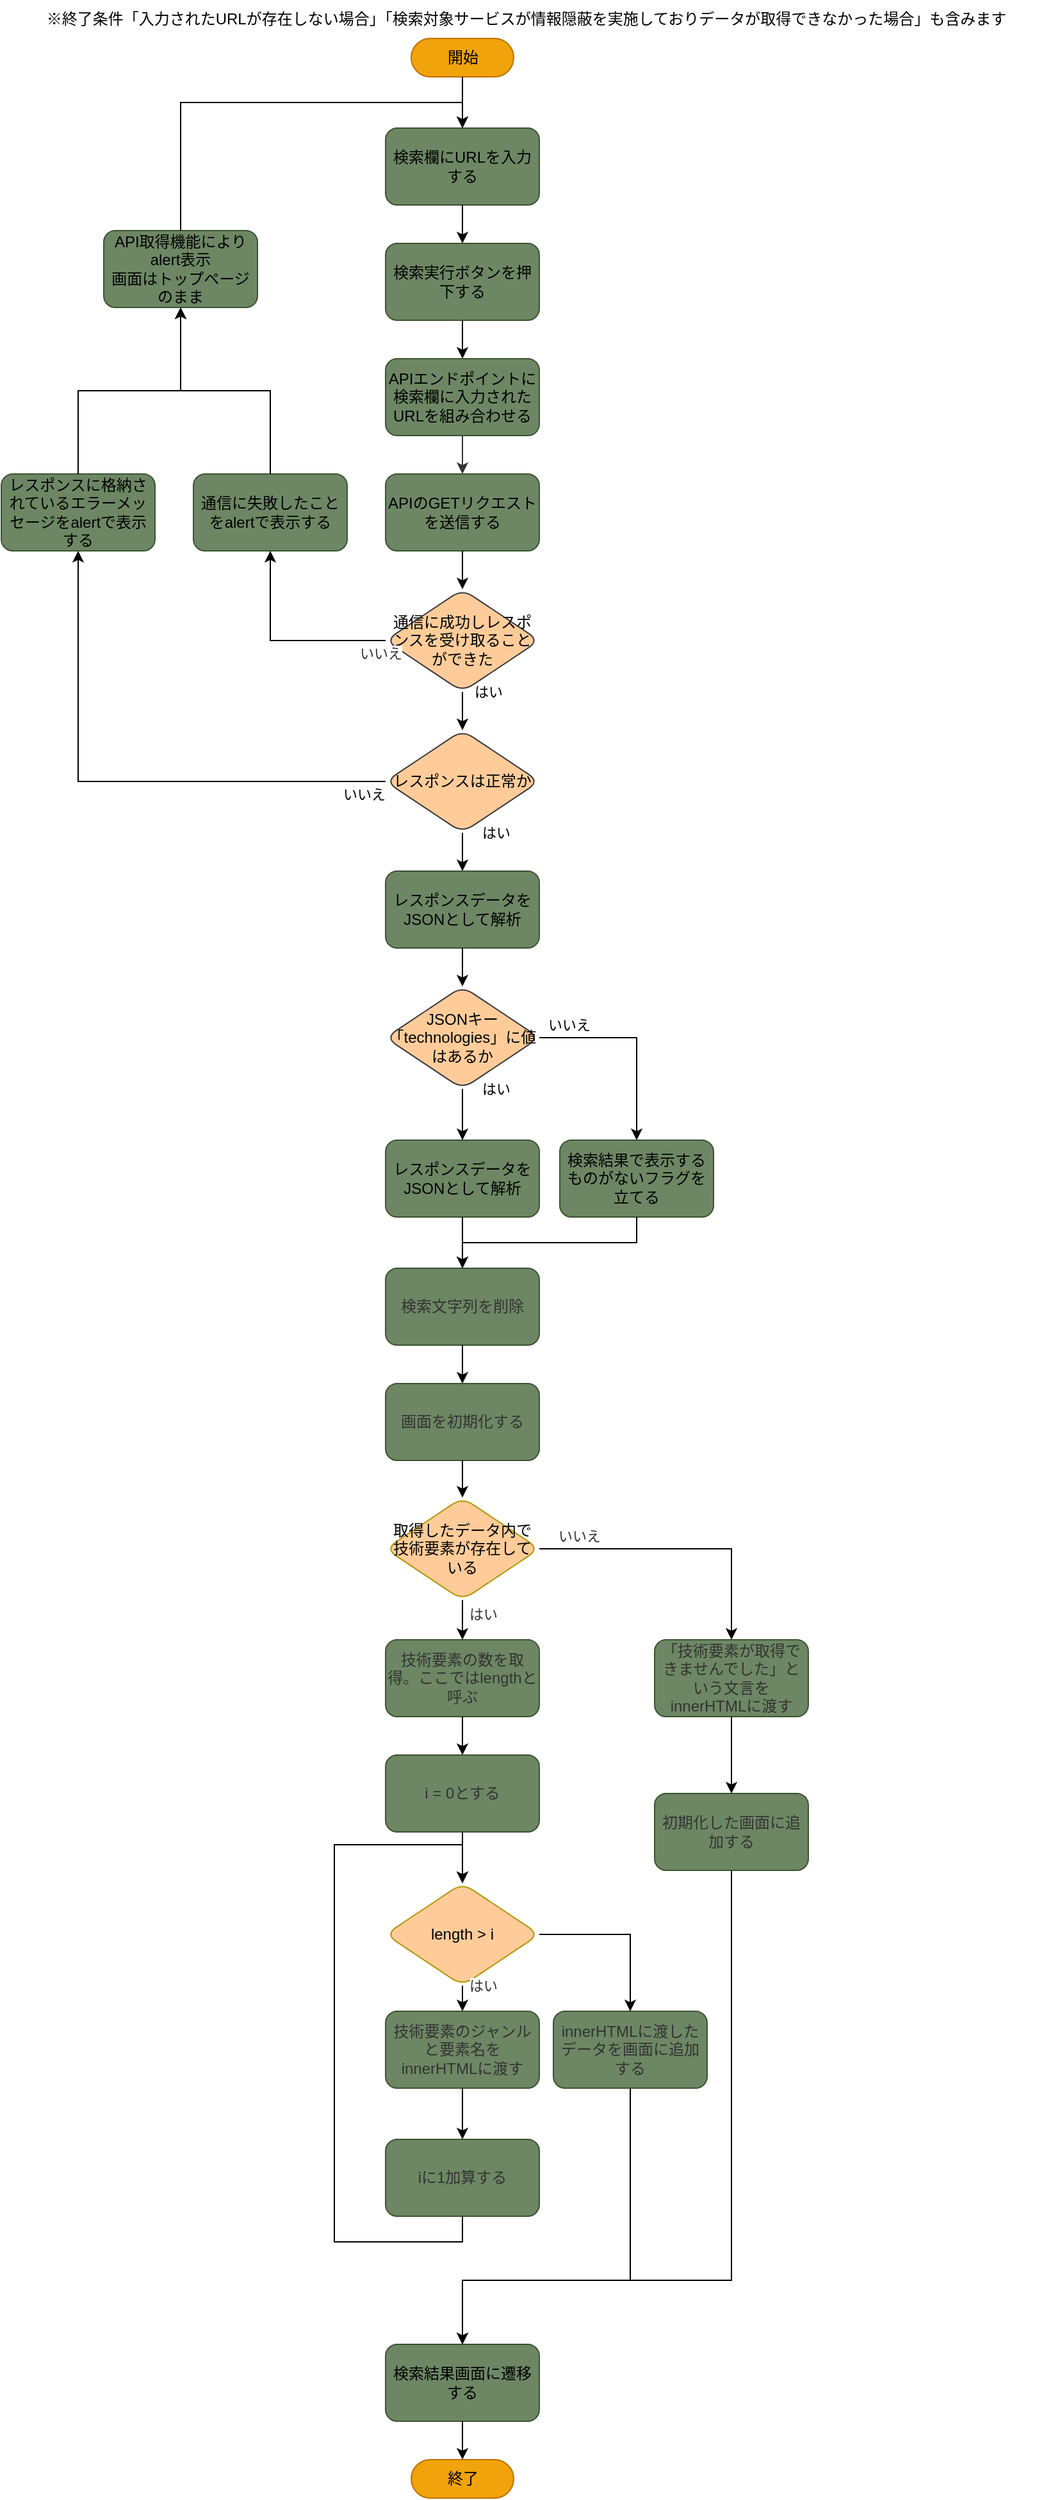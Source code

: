 <mxfile>
    <diagram id="6oZ9pzdxrpORshXH0a2x" name="トップページから検索結果画面への遷移">
        <mxGraphModel dx="800" dy="552" grid="1" gridSize="10" guides="1" tooltips="1" connect="1" arrows="1" fold="1" page="1" pageScale="1" pageWidth="827" pageHeight="1169" math="0" shadow="0">
            <root>
                <mxCell id="0"/>
                <mxCell id="1" parent="0"/>
                <mxCell id="2" value="開始" style="html=1;dashed=0;whitespace=wrap;shape=mxgraph.dfd.start;fillColor=#f0a30a;strokeColor=#BD7000;fontColor=#000000;" parent="1" vertex="1">
                    <mxGeometry x="320" y="30" width="80" height="30" as="geometry"/>
                </mxCell>
                <mxCell id="3" value="" style="endArrow=classic;html=1;exitX=0.5;exitY=0.5;exitDx=0;exitDy=15;exitPerimeter=0;entryX=0.5;entryY=0;entryDx=0;entryDy=0;" parent="1" source="2" target="4" edge="1">
                    <mxGeometry width="50" height="50" relative="1" as="geometry">
                        <mxPoint x="380" y="110" as="sourcePoint"/>
                        <mxPoint x="360" y="90" as="targetPoint"/>
                    </mxGeometry>
                </mxCell>
                <mxCell id="4" value="検索欄にURLを入力する" style="rounded=1;whiteSpace=wrap;html=1;fillColor=#6d8764;strokeColor=#3A5431;fontColor=#000000;" parent="1" vertex="1">
                    <mxGeometry x="300" y="100" width="120" height="60" as="geometry"/>
                </mxCell>
                <mxCell id="5" value="検索実行ボタンを押下する" style="rounded=1;whiteSpace=wrap;html=1;fillColor=#6d8764;strokeColor=#3A5431;fontColor=#000000;" parent="1" vertex="1">
                    <mxGeometry x="300" y="190" width="120" height="60" as="geometry"/>
                </mxCell>
                <mxCell id="6" value="" style="endArrow=classic;html=1;fontColor=#000000;exitX=0.5;exitY=1;exitDx=0;exitDy=0;entryX=0.5;entryY=0;entryDx=0;entryDy=0;" parent="1" source="4" target="5" edge="1">
                    <mxGeometry width="50" height="50" relative="1" as="geometry">
                        <mxPoint x="380" y="210" as="sourcePoint"/>
                        <mxPoint x="430" y="160" as="targetPoint"/>
                    </mxGeometry>
                </mxCell>
                <mxCell id="7" value="検索結果画面に遷移する" style="rounded=1;whiteSpace=wrap;html=1;fillColor=#6d8764;strokeColor=#3A5431;fontColor=#000000;" parent="1" vertex="1">
                    <mxGeometry x="300" y="1830" width="120" height="60" as="geometry"/>
                </mxCell>
                <mxCell id="8" value="" style="endArrow=classic;html=1;fontColor=#000000;exitX=0.5;exitY=1;exitDx=0;exitDy=0;entryX=0.5;entryY=0;entryDx=0;entryDy=0;" parent="1" source="5" edge="1">
                    <mxGeometry width="50" height="50" relative="1" as="geometry">
                        <mxPoint x="270" y="280" as="sourcePoint"/>
                        <mxPoint x="360" y="280" as="targetPoint"/>
                    </mxGeometry>
                </mxCell>
                <mxCell id="9" value="終了" style="html=1;dashed=0;whitespace=wrap;shape=mxgraph.dfd.start;fillColor=#f0a30a;strokeColor=#BD7000;fontColor=#000000;" parent="1" vertex="1">
                    <mxGeometry x="320" y="1920" width="80" height="30" as="geometry"/>
                </mxCell>
                <mxCell id="10" value="" style="endArrow=classic;html=1;fontColor=#000000;exitX=0.5;exitY=1;exitDx=0;exitDy=0;entryX=0.5;entryY=0.5;entryDx=0;entryDy=-15;entryPerimeter=0;" parent="1" source="7" target="9" edge="1">
                    <mxGeometry width="50" height="50" relative="1" as="geometry">
                        <mxPoint x="444" y="1970" as="sourcePoint"/>
                        <mxPoint x="494" y="1920" as="targetPoint"/>
                    </mxGeometry>
                </mxCell>
                <mxCell id="QjrN7xGTKkNubu_U4gSk-11" value="API取得機能によりalert表示&lt;br&gt;画面はトップページのまま" style="rounded=1;whiteSpace=wrap;html=1;fillColor=#6d8764;strokeColor=#3A5431;fontColor=#000000;" parent="1" vertex="1">
                    <mxGeometry x="80" y="180" width="120" height="60" as="geometry"/>
                </mxCell>
                <mxCell id="QjrN7xGTKkNubu_U4gSk-12" value="" style="endArrow=classic;html=1;rounded=0;fontColor=#333333;exitX=0.5;exitY=0;exitDx=0;exitDy=0;entryX=0.5;entryY=0;entryDx=0;entryDy=0;edgeStyle=orthogonalEdgeStyle;" parent="1" source="QjrN7xGTKkNubu_U4gSk-11" target="4" edge="1">
                    <mxGeometry width="50" height="50" relative="1" as="geometry">
                        <mxPoint x="390" y="290" as="sourcePoint"/>
                        <mxPoint x="440" y="240" as="targetPoint"/>
                        <Array as="points">
                            <mxPoint x="140" y="80"/>
                            <mxPoint x="360" y="80"/>
                        </Array>
                    </mxGeometry>
                </mxCell>
                <mxCell id="bl7FOLCAKETJyRzJLyq2-12" value="APIエンドポイントに検索欄に入力されたURLを組み合わせる" style="rounded=1;whiteSpace=wrap;html=1;labelBackgroundColor=none;fontColor=#000000;fillColor=#6d8764;strokeColor=#3A5431;" vertex="1" parent="1">
                    <mxGeometry x="300" y="280" width="120" height="60" as="geometry"/>
                </mxCell>
                <mxCell id="bl7FOLCAKETJyRzJLyq2-14" value="レスポンスは正常か" style="rhombus;whiteSpace=wrap;html=1;labelBackgroundColor=none;fillColor=#ffcc99;strokeColor=#36393d;rounded=1;" vertex="1" parent="1">
                    <mxGeometry x="300" y="570" width="120" height="80" as="geometry"/>
                </mxCell>
                <mxCell id="bl7FOLCAKETJyRzJLyq2-15" value="APIのGETリクエストを送信する" style="rounded=1;whiteSpace=wrap;html=1;labelBackgroundColor=none;fontColor=#000000;fillColor=#6d8764;strokeColor=#3A5431;" vertex="1" parent="1">
                    <mxGeometry x="300" y="370" width="120" height="60" as="geometry"/>
                </mxCell>
                <mxCell id="bl7FOLCAKETJyRzJLyq2-16" value="" style="endArrow=classic;html=1;strokeColor=#333333;fontColor=#000000;exitX=0.5;exitY=1;exitDx=0;exitDy=0;" edge="1" parent="1" source="bl7FOLCAKETJyRzJLyq2-12" target="bl7FOLCAKETJyRzJLyq2-15">
                    <mxGeometry width="50" height="50" relative="1" as="geometry">
                        <mxPoint x="346" y="380" as="sourcePoint"/>
                        <mxPoint x="396" y="330" as="targetPoint"/>
                    </mxGeometry>
                </mxCell>
                <mxCell id="bl7FOLCAKETJyRzJLyq2-17" value="" style="endArrow=classic;html=1;exitX=0.5;exitY=1;exitDx=0;exitDy=0;entryX=0.5;entryY=0;entryDx=0;entryDy=0;" edge="1" parent="1" source="bl7FOLCAKETJyRzJLyq2-15" target="bl7FOLCAKETJyRzJLyq2-33">
                    <mxGeometry width="50" height="50" relative="1" as="geometry">
                        <mxPoint x="336" y="530" as="sourcePoint"/>
                        <mxPoint x="360" y="460" as="targetPoint"/>
                    </mxGeometry>
                </mxCell>
                <mxCell id="bl7FOLCAKETJyRzJLyq2-18" value="はい" style="endArrow=classic;html=1;entryX=0.5;entryY=0;entryDx=0;entryDy=0;exitX=0.5;exitY=1;exitDx=0;exitDy=0;" edge="1" parent="1" source="bl7FOLCAKETJyRzJLyq2-33" target="bl7FOLCAKETJyRzJLyq2-14">
                    <mxGeometry x="-1" y="20" width="50" height="50" relative="1" as="geometry">
                        <mxPoint x="360" y="580" as="sourcePoint"/>
                        <mxPoint x="386" y="540" as="targetPoint"/>
                        <mxPoint as="offset"/>
                    </mxGeometry>
                </mxCell>
                <mxCell id="bl7FOLCAKETJyRzJLyq2-21" value="いいえ" style="endArrow=classic;html=1;entryX=0.5;entryY=1;entryDx=0;entryDy=0;edgeStyle=orthogonalEdgeStyle;rounded=0;exitX=0;exitY=0.5;exitDx=0;exitDy=0;" edge="1" parent="1" source="bl7FOLCAKETJyRzJLyq2-14" target="bl7FOLCAKETJyRzJLyq2-22">
                    <mxGeometry x="-0.919" y="10" width="50" height="50" relative="1" as="geometry">
                        <mxPoint x="440" y="620" as="sourcePoint"/>
                        <mxPoint x="386" y="510" as="targetPoint"/>
                        <mxPoint as="offset"/>
                        <Array as="points">
                            <mxPoint x="60" y="610"/>
                        </Array>
                    </mxGeometry>
                </mxCell>
                <mxCell id="bl7FOLCAKETJyRzJLyq2-22" value="レスポンスに格納されているエラーメッセージをalertで表示する" style="rounded=1;whiteSpace=wrap;html=1;labelBackgroundColor=none;fontColor=#000000;fillColor=#6d8764;strokeColor=#3A5431;" vertex="1" parent="1">
                    <mxGeometry y="370" width="120" height="60" as="geometry"/>
                </mxCell>
                <mxCell id="bl7FOLCAKETJyRzJLyq2-24" value="はい" style="endArrow=classic;html=1;rounded=0;exitX=0.5;exitY=1;exitDx=0;exitDy=0;entryX=0.5;entryY=0;entryDx=0;entryDy=0;" edge="1" parent="1" source="bl7FOLCAKETJyRzJLyq2-14" target="bl7FOLCAKETJyRzJLyq2-25">
                    <mxGeometry x="-1" y="26" width="50" height="50" relative="1" as="geometry">
                        <mxPoint x="336" y="860" as="sourcePoint"/>
                        <mxPoint x="360" y="680" as="targetPoint"/>
                        <mxPoint as="offset"/>
                    </mxGeometry>
                </mxCell>
                <mxCell id="bl7FOLCAKETJyRzJLyq2-25" value="レスポンスデータをJSONとして解析" style="rounded=1;whiteSpace=wrap;html=1;labelBackgroundColor=none;fontColor=#000000;fillColor=#6d8764;strokeColor=#3A5431;" vertex="1" parent="1">
                    <mxGeometry x="300" y="680" width="120" height="60" as="geometry"/>
                </mxCell>
                <mxCell id="bl7FOLCAKETJyRzJLyq2-26" value="JSONキー「technologies」に値はあるか" style="rhombus;whiteSpace=wrap;html=1;labelBackgroundColor=none;fillColor=#ffcc99;strokeColor=#36393d;rounded=1;" vertex="1" parent="1">
                    <mxGeometry x="300" y="770" width="120" height="80" as="geometry"/>
                </mxCell>
                <mxCell id="bl7FOLCAKETJyRzJLyq2-27" value="" style="endArrow=classic;html=1;rounded=0;exitX=0.5;exitY=1;exitDx=0;exitDy=0;entryX=0.5;entryY=0;entryDx=0;entryDy=0;" edge="1" parent="1" source="bl7FOLCAKETJyRzJLyq2-25" target="bl7FOLCAKETJyRzJLyq2-26">
                    <mxGeometry width="50" height="50" relative="1" as="geometry">
                        <mxPoint x="336" y="840" as="sourcePoint"/>
                        <mxPoint x="386" y="790" as="targetPoint"/>
                    </mxGeometry>
                </mxCell>
                <mxCell id="bl7FOLCAKETJyRzJLyq2-28" value="レスポンスデータをJSONとして解析" style="rounded=1;whiteSpace=wrap;html=1;labelBackgroundColor=none;fontColor=#000000;fillColor=#6d8764;strokeColor=#3A5431;" vertex="1" parent="1">
                    <mxGeometry x="300" y="890" width="120" height="60" as="geometry"/>
                </mxCell>
                <mxCell id="bl7FOLCAKETJyRzJLyq2-29" value="はい" style="endArrow=classic;html=1;rounded=0;exitX=0.5;exitY=1;exitDx=0;exitDy=0;" edge="1" parent="1" source="bl7FOLCAKETJyRzJLyq2-26" target="bl7FOLCAKETJyRzJLyq2-28">
                    <mxGeometry x="-1" y="26" width="50" height="50" relative="1" as="geometry">
                        <mxPoint x="336" y="840" as="sourcePoint"/>
                        <mxPoint x="386" y="790" as="targetPoint"/>
                        <mxPoint as="offset"/>
                    </mxGeometry>
                </mxCell>
                <mxCell id="bl7FOLCAKETJyRzJLyq2-30" value="検索結果で表示するものがないフラグを立てる" style="rounded=1;whiteSpace=wrap;html=1;labelBackgroundColor=none;fontColor=#000000;fillColor=#6d8764;strokeColor=#3A5431;" vertex="1" parent="1">
                    <mxGeometry x="436" y="890" width="120" height="60" as="geometry"/>
                </mxCell>
                <mxCell id="bl7FOLCAKETJyRzJLyq2-31" value="いいえ" style="endArrow=classic;html=1;rounded=0;exitX=1;exitY=0.5;exitDx=0;exitDy=0;entryX=0.5;entryY=0;entryDx=0;entryDy=0;edgeStyle=orthogonalEdgeStyle;" edge="1" parent="1" source="bl7FOLCAKETJyRzJLyq2-26" target="bl7FOLCAKETJyRzJLyq2-30">
                    <mxGeometry x="-0.705" y="10" width="50" height="50" relative="1" as="geometry">
                        <mxPoint x="336" y="830" as="sourcePoint"/>
                        <mxPoint x="386" y="780" as="targetPoint"/>
                        <mxPoint as="offset"/>
                    </mxGeometry>
                </mxCell>
                <mxCell id="bl7FOLCAKETJyRzJLyq2-33" value="通信に成功しレスポンスを受け取ることができた" style="rhombus;whiteSpace=wrap;html=1;labelBackgroundColor=none;fillColor=#ffcc99;strokeColor=#36393d;rounded=1;" vertex="1" parent="1">
                    <mxGeometry x="300" y="460" width="120" height="80" as="geometry"/>
                </mxCell>
                <mxCell id="bl7FOLCAKETJyRzJLyq2-34" value="通信に失敗したことをalertで表示する" style="rounded=1;whiteSpace=wrap;html=1;labelBackgroundColor=none;fontColor=#000000;fillColor=#6d8764;strokeColor=#3A5431;" vertex="1" parent="1">
                    <mxGeometry x="150" y="370" width="120" height="60" as="geometry"/>
                </mxCell>
                <mxCell id="bl7FOLCAKETJyRzJLyq2-35" value="いいえ" style="endArrow=classic;html=1;rounded=0;fontColor=#333333;exitX=0;exitY=0.5;exitDx=0;exitDy=0;entryX=0.5;entryY=1;entryDx=0;entryDy=0;edgeStyle=orthogonalEdgeStyle;" edge="1" parent="1" source="bl7FOLCAKETJyRzJLyq2-33" target="bl7FOLCAKETJyRzJLyq2-34">
                    <mxGeometry x="-0.947" y="10" width="50" height="50" relative="1" as="geometry">
                        <mxPoint x="1040" y="670" as="sourcePoint"/>
                        <mxPoint x="1090" y="620" as="targetPoint"/>
                        <mxPoint as="offset"/>
                    </mxGeometry>
                </mxCell>
                <mxCell id="aM-eDCjWVoUFMHNncY0Y-11" value="検索文字列を削除" style="rounded=1;whiteSpace=wrap;html=1;labelBackgroundColor=none;fillColor=#6d8764;fontColor=#333333;strokeColor=#3A5431;" vertex="1" parent="1">
                    <mxGeometry x="300" y="990" width="120" height="60" as="geometry"/>
                </mxCell>
                <mxCell id="aM-eDCjWVoUFMHNncY0Y-14" value="画面を初期化する" style="rounded=1;whiteSpace=wrap;html=1;labelBackgroundColor=none;fillColor=#6d8764;fontColor=#333333;strokeColor=#3A5431;" vertex="1" parent="1">
                    <mxGeometry x="300" y="1080" width="120" height="60" as="geometry"/>
                </mxCell>
                <mxCell id="aM-eDCjWVoUFMHNncY0Y-15" value="&lt;span style=&quot;color: rgb(0, 0, 0); background-color: rgb(255, 255, 255);&quot;&gt;※終了条件「入力されたURLが存在しない場合」&lt;/span&gt;&lt;span style=&quot;color: rgb(0, 0, 0); background-color: rgb(255, 255, 255);&quot;&gt;「検索対象サービスが情報隠蔽を実施しておりデータが取得できなかった場合」も含みます&lt;/span&gt;" style="text;html=1;strokeColor=none;fillColor=none;align=center;verticalAlign=middle;whiteSpace=wrap;rounded=0;labelBackgroundColor=none;fontColor=#333333;" vertex="1" parent="1">
                    <mxGeometry width="820" height="30" as="geometry"/>
                </mxCell>
                <mxCell id="aM-eDCjWVoUFMHNncY0Y-16" value="" style="endArrow=classic;html=1;rounded=0;fontColor=#333333;exitX=0.5;exitY=1;exitDx=0;exitDy=0;entryX=0.5;entryY=0;entryDx=0;entryDy=0;" edge="1" parent="1" source="aM-eDCjWVoUFMHNncY0Y-11" target="aM-eDCjWVoUFMHNncY0Y-14">
                    <mxGeometry width="50" height="50" relative="1" as="geometry">
                        <mxPoint x="340" y="1110" as="sourcePoint"/>
                        <mxPoint x="390" y="1060" as="targetPoint"/>
                    </mxGeometry>
                </mxCell>
                <mxCell id="aM-eDCjWVoUFMHNncY0Y-17" value="取得したデータ内で技術要素が存在している" style="rhombus;whiteSpace=wrap;html=1;labelBackgroundColor=none;fontColor=#000000;rounded=1;fillColor=#FFCC99;strokeColor=#B09500;" vertex="1" parent="1">
                    <mxGeometry x="300" y="1169" width="120" height="80" as="geometry"/>
                </mxCell>
                <mxCell id="aM-eDCjWVoUFMHNncY0Y-18" value="" style="endArrow=classic;html=1;rounded=0;fontColor=#333333;exitX=0.5;exitY=1;exitDx=0;exitDy=0;entryX=0.5;entryY=0;entryDx=0;entryDy=0;" edge="1" parent="1" source="aM-eDCjWVoUFMHNncY0Y-14" target="aM-eDCjWVoUFMHNncY0Y-17">
                    <mxGeometry width="50" height="50" relative="1" as="geometry">
                        <mxPoint x="290" y="1170" as="sourcePoint"/>
                        <mxPoint x="390" y="1160" as="targetPoint"/>
                    </mxGeometry>
                </mxCell>
                <mxCell id="aM-eDCjWVoUFMHNncY0Y-19" value="技術要素の数を取得。ここではlengthと呼ぶ" style="rounded=1;whiteSpace=wrap;html=1;labelBackgroundColor=none;fillColor=#6d8764;fontColor=#333333;strokeColor=#3A5431;" vertex="1" parent="1">
                    <mxGeometry x="300" y="1280" width="120" height="60" as="geometry"/>
                </mxCell>
                <mxCell id="aM-eDCjWVoUFMHNncY0Y-20" value="「技術要素が取得できませんでした」という文言をinnerHTMLに渡す" style="rounded=1;whiteSpace=wrap;html=1;labelBackgroundColor=none;fillColor=#6d8764;fontColor=#333333;strokeColor=#3A5431;" vertex="1" parent="1">
                    <mxGeometry x="510" y="1280" width="120" height="60" as="geometry"/>
                </mxCell>
                <mxCell id="aM-eDCjWVoUFMHNncY0Y-21" value="いいえ" style="endArrow=classic;html=1;rounded=0;fontColor=#333333;exitX=1;exitY=0.5;exitDx=0;exitDy=0;entryX=0.5;entryY=0;entryDx=0;entryDy=0;edgeStyle=orthogonalEdgeStyle;" edge="1" parent="1" source="aM-eDCjWVoUFMHNncY0Y-17" target="aM-eDCjWVoUFMHNncY0Y-20">
                    <mxGeometry x="-0.72" y="10" width="50" height="50" relative="1" as="geometry">
                        <mxPoint x="340" y="1170" as="sourcePoint"/>
                        <mxPoint x="390" y="1120" as="targetPoint"/>
                        <mxPoint as="offset"/>
                    </mxGeometry>
                </mxCell>
                <mxCell id="aM-eDCjWVoUFMHNncY0Y-22" value="はい" style="endArrow=classic;html=1;rounded=0;fontColor=#333333;entryX=0.5;entryY=0;entryDx=0;entryDy=0;" edge="1" parent="1" source="aM-eDCjWVoUFMHNncY0Y-17" target="aM-eDCjWVoUFMHNncY0Y-19">
                    <mxGeometry x="-0.333" y="16" width="50" height="50" relative="1" as="geometry">
                        <mxPoint x="340" y="1170" as="sourcePoint"/>
                        <mxPoint x="390" y="1120" as="targetPoint"/>
                        <mxPoint as="offset"/>
                    </mxGeometry>
                </mxCell>
                <mxCell id="aM-eDCjWVoUFMHNncY0Y-23" value="length &amp;gt; i" style="rhombus;whiteSpace=wrap;html=1;labelBackgroundColor=none;fontColor=#000000;rounded=1;fillColor=#FFCC99;strokeColor=#B09500;" vertex="1" parent="1">
                    <mxGeometry x="300" y="1470" width="120" height="80" as="geometry"/>
                </mxCell>
                <mxCell id="aM-eDCjWVoUFMHNncY0Y-24" value="" style="endArrow=classic;html=1;rounded=0;fontColor=#333333;exitX=0.5;exitY=1;exitDx=0;exitDy=0;entryX=0.5;entryY=0;entryDx=0;entryDy=0;" edge="1" parent="1" source="aM-eDCjWVoUFMHNncY0Y-19" target="aM-eDCjWVoUFMHNncY0Y-27">
                    <mxGeometry width="50" height="50" relative="1" as="geometry">
                        <mxPoint x="410" y="1450" as="sourcePoint"/>
                        <mxPoint x="364" y="1380" as="targetPoint"/>
                    </mxGeometry>
                </mxCell>
                <mxCell id="aM-eDCjWVoUFMHNncY0Y-25" value="技術要素のジャンルと要素名をinnerHTMLに渡す" style="rounded=1;whiteSpace=wrap;html=1;labelBackgroundColor=none;fillColor=#6d8764;fontColor=#333333;strokeColor=#3A5431;" vertex="1" parent="1">
                    <mxGeometry x="300" y="1570" width="120" height="60" as="geometry"/>
                </mxCell>
                <mxCell id="aM-eDCjWVoUFMHNncY0Y-26" value="はい" style="endArrow=classic;html=1;rounded=0;fontColor=#333333;exitX=0.5;exitY=1;exitDx=0;exitDy=0;entryX=0.5;entryY=0;entryDx=0;entryDy=0;" edge="1" parent="1" source="aM-eDCjWVoUFMHNncY0Y-23" target="aM-eDCjWVoUFMHNncY0Y-25">
                    <mxGeometry x="-1" y="16" width="50" height="50" relative="1" as="geometry">
                        <mxPoint x="410" y="1530" as="sourcePoint"/>
                        <mxPoint x="460" y="1480" as="targetPoint"/>
                        <mxPoint as="offset"/>
                    </mxGeometry>
                </mxCell>
                <mxCell id="aM-eDCjWVoUFMHNncY0Y-27" value="i = 0とする" style="rounded=1;whiteSpace=wrap;html=1;labelBackgroundColor=none;fillColor=#6d8764;fontColor=#333333;strokeColor=#3A5431;" vertex="1" parent="1">
                    <mxGeometry x="300" y="1370" width="120" height="60" as="geometry"/>
                </mxCell>
                <mxCell id="aM-eDCjWVoUFMHNncY0Y-28" value="" style="endArrow=classic;html=1;rounded=0;fontColor=#333333;exitX=0.5;exitY=1;exitDx=0;exitDy=0;entryX=0.5;entryY=0;entryDx=0;entryDy=0;" edge="1" parent="1" source="aM-eDCjWVoUFMHNncY0Y-27" target="aM-eDCjWVoUFMHNncY0Y-23">
                    <mxGeometry width="50" height="50" relative="1" as="geometry">
                        <mxPoint x="410" y="1450" as="sourcePoint"/>
                        <mxPoint x="460" y="1400" as="targetPoint"/>
                    </mxGeometry>
                </mxCell>
                <mxCell id="aM-eDCjWVoUFMHNncY0Y-29" value="iに1加算する" style="rounded=1;whiteSpace=wrap;html=1;labelBackgroundColor=none;fillColor=#6d8764;fontColor=#333333;strokeColor=#3A5431;" vertex="1" parent="1">
                    <mxGeometry x="300" y="1670" width="120" height="60" as="geometry"/>
                </mxCell>
                <mxCell id="aM-eDCjWVoUFMHNncY0Y-30" value="" style="endArrow=classic;html=1;rounded=0;fontColor=#333333;exitX=0.5;exitY=1;exitDx=0;exitDy=0;entryX=0.5;entryY=0;entryDx=0;entryDy=0;" edge="1" parent="1" source="aM-eDCjWVoUFMHNncY0Y-25" target="aM-eDCjWVoUFMHNncY0Y-29">
                    <mxGeometry width="50" height="50" relative="1" as="geometry">
                        <mxPoint x="410" y="1680" as="sourcePoint"/>
                        <mxPoint x="460" y="1630" as="targetPoint"/>
                    </mxGeometry>
                </mxCell>
                <mxCell id="aM-eDCjWVoUFMHNncY0Y-31" value="" style="endArrow=classic;html=1;rounded=0;fontColor=#333333;exitX=0.5;exitY=1;exitDx=0;exitDy=0;edgeStyle=orthogonalEdgeStyle;entryX=0.5;entryY=0;entryDx=0;entryDy=0;" edge="1" parent="1" source="aM-eDCjWVoUFMHNncY0Y-29" target="aM-eDCjWVoUFMHNncY0Y-23">
                    <mxGeometry width="50" height="50" relative="1" as="geometry">
                        <mxPoint x="410" y="1680" as="sourcePoint"/>
                        <mxPoint x="450" y="1440" as="targetPoint"/>
                        <Array as="points">
                            <mxPoint x="360" y="1750"/>
                            <mxPoint x="260" y="1750"/>
                            <mxPoint x="260" y="1440"/>
                            <mxPoint x="360" y="1440"/>
                        </Array>
                    </mxGeometry>
                </mxCell>
                <mxCell id="aM-eDCjWVoUFMHNncY0Y-33" value="" style="endArrow=classic;html=1;rounded=0;fontColor=#333333;entryX=0.5;entryY=0;entryDx=0;entryDy=0;edgeStyle=orthogonalEdgeStyle;exitX=0.5;exitY=1;exitDx=0;exitDy=0;" edge="1" parent="1" source="aM-eDCjWVoUFMHNncY0Y-34" target="7">
                    <mxGeometry width="50" height="50" relative="1" as="geometry">
                        <mxPoint x="570" y="1490" as="sourcePoint"/>
                        <mxPoint x="364" y="1810" as="targetPoint"/>
                        <Array as="points">
                            <mxPoint x="570" y="1780"/>
                            <mxPoint x="360" y="1780"/>
                        </Array>
                    </mxGeometry>
                </mxCell>
                <mxCell id="aM-eDCjWVoUFMHNncY0Y-34" value="初期化した画面に追加する" style="rounded=1;whiteSpace=wrap;html=1;labelBackgroundColor=none;fillColor=#6d8764;fontColor=#333333;strokeColor=#3A5431;" vertex="1" parent="1">
                    <mxGeometry x="510" y="1400" width="120" height="60" as="geometry"/>
                </mxCell>
                <mxCell id="aM-eDCjWVoUFMHNncY0Y-35" value="" style="endArrow=classic;html=1;exitX=0.5;exitY=1;exitDx=0;exitDy=0;entryX=0.5;entryY=0;entryDx=0;entryDy=0;" edge="1" parent="1" source="aM-eDCjWVoUFMHNncY0Y-20" target="aM-eDCjWVoUFMHNncY0Y-34">
                    <mxGeometry width="50" height="50" relative="1" as="geometry">
                        <mxPoint x="411" y="1420" as="sourcePoint"/>
                        <mxPoint x="461" y="1370" as="targetPoint"/>
                    </mxGeometry>
                </mxCell>
                <mxCell id="aM-eDCjWVoUFMHNncY0Y-38" value="" style="endArrow=classic;html=1;jumpStyle=none;exitX=0.5;exitY=0;exitDx=0;exitDy=0;entryX=0.5;entryY=1;entryDx=0;entryDy=0;edgeStyle=orthogonalEdgeStyle;rounded=0;" edge="1" parent="1" source="bl7FOLCAKETJyRzJLyq2-22" target="QjrN7xGTKkNubu_U4gSk-11">
                    <mxGeometry width="50" height="50" relative="1" as="geometry">
                        <mxPoint x="170" y="230" as="sourcePoint"/>
                        <mxPoint x="220" y="180" as="targetPoint"/>
                    </mxGeometry>
                </mxCell>
                <mxCell id="aM-eDCjWVoUFMHNncY0Y-39" value="" style="endArrow=classic;html=1;jumpStyle=none;exitX=0.5;exitY=0;exitDx=0;exitDy=0;entryX=0.5;entryY=1;entryDx=0;entryDy=0;edgeStyle=orthogonalEdgeStyle;rounded=0;" edge="1" parent="1" source="bl7FOLCAKETJyRzJLyq2-34" target="QjrN7xGTKkNubu_U4gSk-11">
                    <mxGeometry width="50" height="50" relative="1" as="geometry">
                        <mxPoint x="170" y="230" as="sourcePoint"/>
                        <mxPoint x="220" y="180" as="targetPoint"/>
                    </mxGeometry>
                </mxCell>
                <mxCell id="aM-eDCjWVoUFMHNncY0Y-40" value="innerHTMLに渡したデータを画面に追加する" style="rounded=1;whiteSpace=wrap;html=1;labelBackgroundColor=none;fillColor=#6d8764;fontColor=#333333;strokeColor=#3A5431;" vertex="1" parent="1">
                    <mxGeometry x="431" y="1570" width="120" height="60" as="geometry"/>
                </mxCell>
                <mxCell id="aM-eDCjWVoUFMHNncY0Y-41" value="" style="endArrow=classic;html=1;rounded=0;jumpStyle=none;exitX=1;exitY=0.5;exitDx=0;exitDy=0;entryX=0.5;entryY=0;entryDx=0;entryDy=0;edgeStyle=orthogonalEdgeStyle;" edge="1" parent="1" source="aM-eDCjWVoUFMHNncY0Y-23" target="aM-eDCjWVoUFMHNncY0Y-40">
                    <mxGeometry width="50" height="50" relative="1" as="geometry">
                        <mxPoint x="421" y="1680" as="sourcePoint"/>
                        <mxPoint x="471" y="1630" as="targetPoint"/>
                    </mxGeometry>
                </mxCell>
                <mxCell id="aM-eDCjWVoUFMHNncY0Y-42" value="" style="endArrow=classic;html=1;rounded=0;jumpStyle=none;exitX=0.5;exitY=1;exitDx=0;exitDy=0;entryX=0.5;entryY=0;entryDx=0;entryDy=0;edgeStyle=orthogonalEdgeStyle;" edge="1" parent="1" source="aM-eDCjWVoUFMHNncY0Y-40" target="7">
                    <mxGeometry width="50" height="50" relative="1" as="geometry">
                        <mxPoint x="421" y="1680" as="sourcePoint"/>
                        <mxPoint x="471" y="1630" as="targetPoint"/>
                        <Array as="points">
                            <mxPoint x="491" y="1780"/>
                            <mxPoint x="360" y="1780"/>
                        </Array>
                    </mxGeometry>
                </mxCell>
                <mxCell id="aM-eDCjWVoUFMHNncY0Y-43" value="" style="endArrow=classic;html=1;rounded=0;jumpStyle=none;exitX=0.5;exitY=1;exitDx=0;exitDy=0;entryX=0.5;entryY=0;entryDx=0;entryDy=0;" edge="1" parent="1" source="bl7FOLCAKETJyRzJLyq2-28" target="aM-eDCjWVoUFMHNncY0Y-11">
                    <mxGeometry width="50" height="50" relative="1" as="geometry">
                        <mxPoint x="430" y="1030" as="sourcePoint"/>
                        <mxPoint x="480" y="980" as="targetPoint"/>
                    </mxGeometry>
                </mxCell>
                <mxCell id="aM-eDCjWVoUFMHNncY0Y-44" value="" style="endArrow=classic;html=1;rounded=0;jumpStyle=none;exitX=0.5;exitY=1;exitDx=0;exitDy=0;entryX=0.5;entryY=0;entryDx=0;entryDy=0;edgeStyle=orthogonalEdgeStyle;" edge="1" parent="1" source="bl7FOLCAKETJyRzJLyq2-30" target="aM-eDCjWVoUFMHNncY0Y-11">
                    <mxGeometry width="50" height="50" relative="1" as="geometry">
                        <mxPoint x="430" y="1030" as="sourcePoint"/>
                        <mxPoint x="520" y="1010" as="targetPoint"/>
                    </mxGeometry>
                </mxCell>
            </root>
        </mxGraphModel>
    </diagram>
</mxfile>